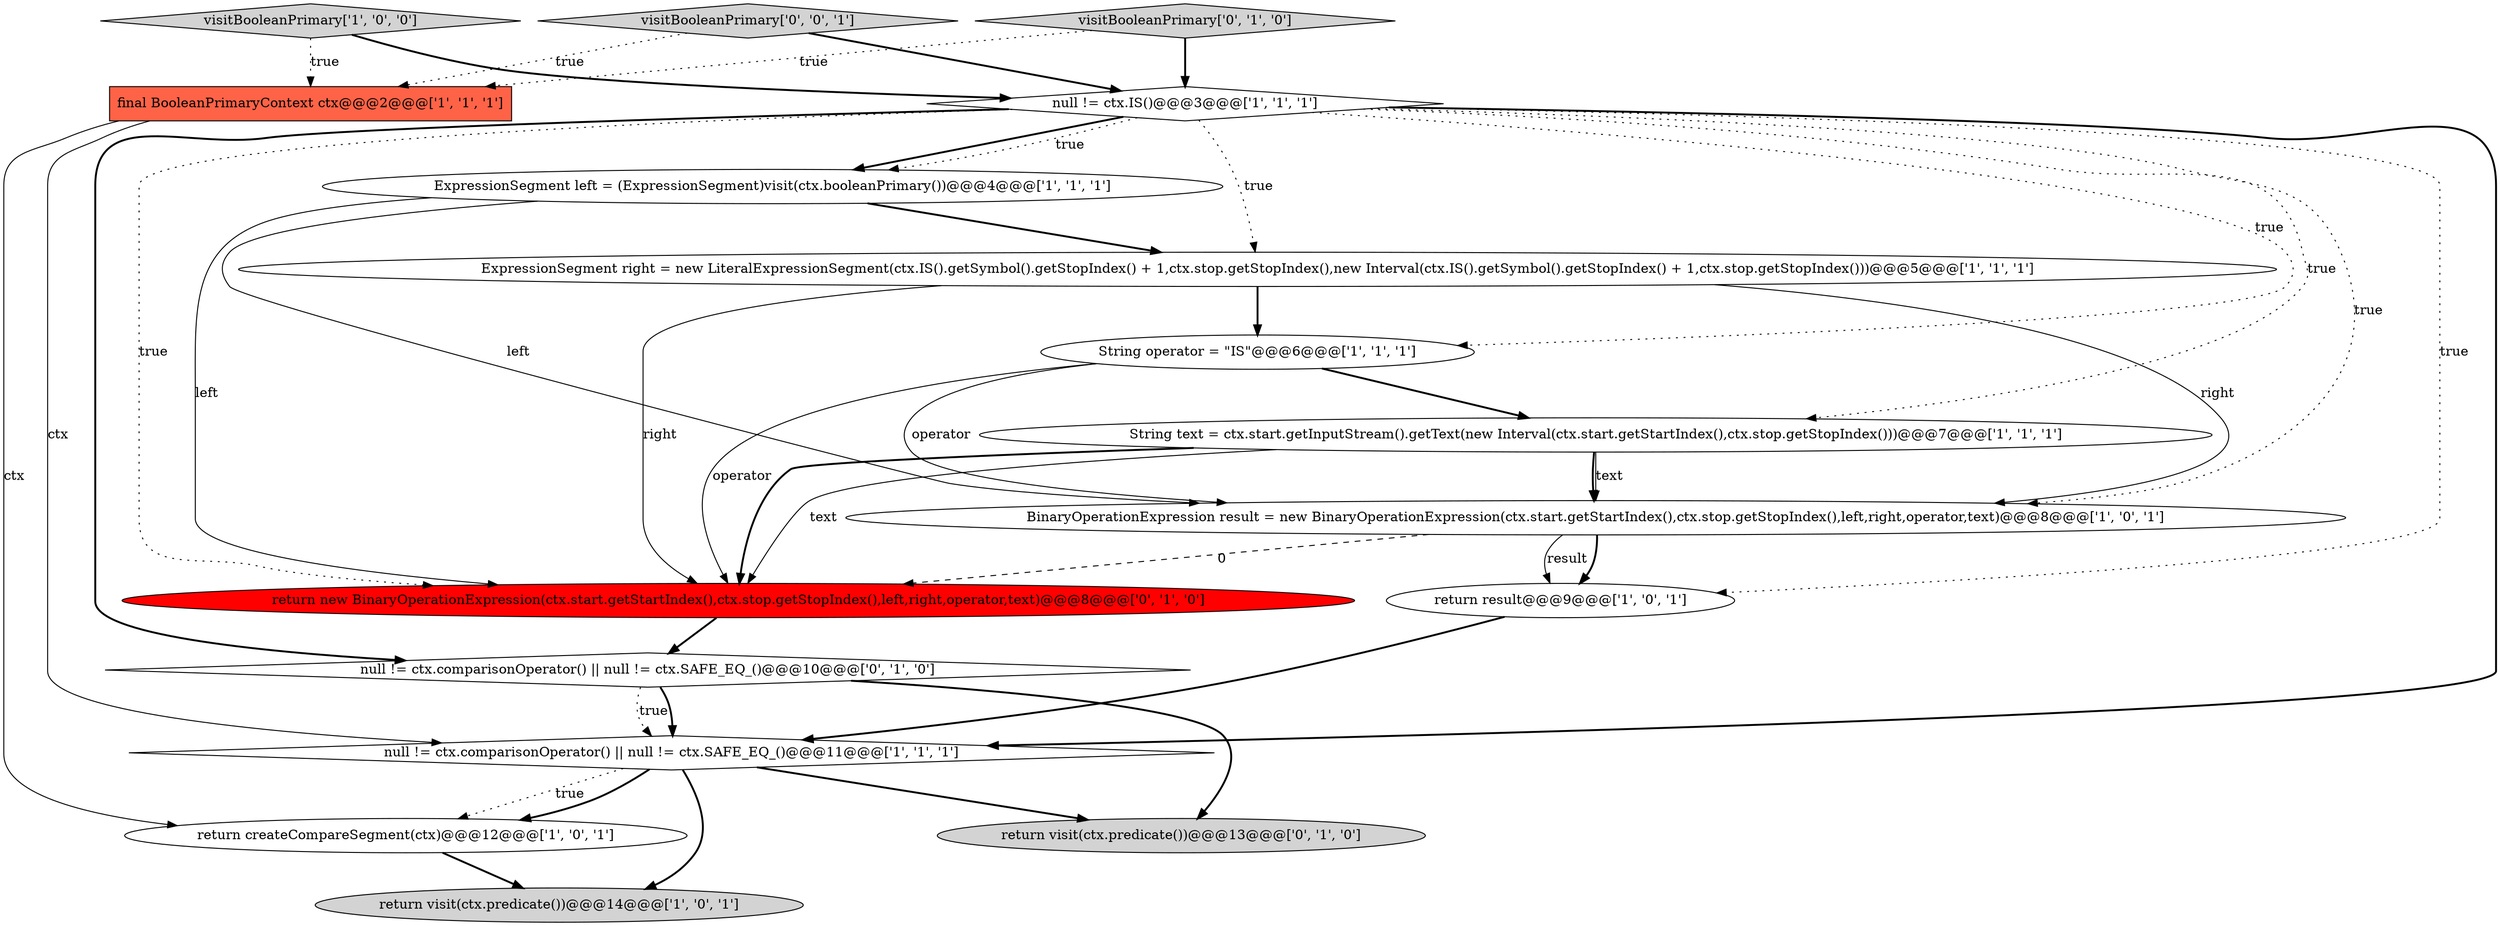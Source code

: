 digraph {
1 [style = filled, label = "return visit(ctx.predicate())@@@14@@@['1', '0', '1']", fillcolor = lightgray, shape = ellipse image = "AAA0AAABBB1BBB"];
5 [style = filled, label = "ExpressionSegment right = new LiteralExpressionSegment(ctx.IS().getSymbol().getStopIndex() + 1,ctx.stop.getStopIndex(),new Interval(ctx.IS().getSymbol().getStopIndex() + 1,ctx.stop.getStopIndex()))@@@5@@@['1', '1', '1']", fillcolor = white, shape = ellipse image = "AAA0AAABBB1BBB"];
2 [style = filled, label = "return result@@@9@@@['1', '0', '1']", fillcolor = white, shape = ellipse image = "AAA0AAABBB1BBB"];
0 [style = filled, label = "BinaryOperationExpression result = new BinaryOperationExpression(ctx.start.getStartIndex(),ctx.stop.getStopIndex(),left,right,operator,text)@@@8@@@['1', '0', '1']", fillcolor = white, shape = ellipse image = "AAA0AAABBB1BBB"];
3 [style = filled, label = "null != ctx.comparisonOperator() || null != ctx.SAFE_EQ_()@@@11@@@['1', '1', '1']", fillcolor = white, shape = diamond image = "AAA0AAABBB1BBB"];
7 [style = filled, label = "final BooleanPrimaryContext ctx@@@2@@@['1', '1', '1']", fillcolor = tomato, shape = box image = "AAA0AAABBB1BBB"];
4 [style = filled, label = "visitBooleanPrimary['1', '0', '0']", fillcolor = lightgray, shape = diamond image = "AAA0AAABBB1BBB"];
10 [style = filled, label = "String text = ctx.start.getInputStream().getText(new Interval(ctx.start.getStartIndex(),ctx.stop.getStopIndex()))@@@7@@@['1', '1', '1']", fillcolor = white, shape = ellipse image = "AAA0AAABBB1BBB"];
13 [style = filled, label = "visitBooleanPrimary['0', '1', '0']", fillcolor = lightgray, shape = diamond image = "AAA0AAABBB2BBB"];
16 [style = filled, label = "visitBooleanPrimary['0', '0', '1']", fillcolor = lightgray, shape = diamond image = "AAA0AAABBB3BBB"];
15 [style = filled, label = "return new BinaryOperationExpression(ctx.start.getStartIndex(),ctx.stop.getStopIndex(),left,right,operator,text)@@@8@@@['0', '1', '0']", fillcolor = red, shape = ellipse image = "AAA1AAABBB2BBB"];
14 [style = filled, label = "return visit(ctx.predicate())@@@13@@@['0', '1', '0']", fillcolor = lightgray, shape = ellipse image = "AAA0AAABBB2BBB"];
8 [style = filled, label = "null != ctx.IS()@@@3@@@['1', '1', '1']", fillcolor = white, shape = diamond image = "AAA0AAABBB1BBB"];
9 [style = filled, label = "String operator = \"IS\"@@@6@@@['1', '1', '1']", fillcolor = white, shape = ellipse image = "AAA0AAABBB1BBB"];
11 [style = filled, label = "return createCompareSegment(ctx)@@@12@@@['1', '0', '1']", fillcolor = white, shape = ellipse image = "AAA0AAABBB1BBB"];
6 [style = filled, label = "ExpressionSegment left = (ExpressionSegment)visit(ctx.booleanPrimary())@@@4@@@['1', '1', '1']", fillcolor = white, shape = ellipse image = "AAA0AAABBB1BBB"];
12 [style = filled, label = "null != ctx.comparisonOperator() || null != ctx.SAFE_EQ_()@@@10@@@['0', '1', '0']", fillcolor = white, shape = diamond image = "AAA0AAABBB2BBB"];
7->3 [style = solid, label="ctx"];
5->15 [style = solid, label="right"];
3->11 [style = dotted, label="true"];
12->3 [style = dotted, label="true"];
10->15 [style = bold, label=""];
5->9 [style = bold, label=""];
3->1 [style = bold, label=""];
16->8 [style = bold, label=""];
11->1 [style = bold, label=""];
8->2 [style = dotted, label="true"];
6->0 [style = solid, label="left"];
2->3 [style = bold, label=""];
0->2 [style = bold, label=""];
8->3 [style = bold, label=""];
3->14 [style = bold, label=""];
10->15 [style = solid, label="text"];
3->11 [style = bold, label=""];
4->7 [style = dotted, label="true"];
8->15 [style = dotted, label="true"];
0->15 [style = dashed, label="0"];
8->6 [style = bold, label=""];
13->7 [style = dotted, label="true"];
9->10 [style = bold, label=""];
8->10 [style = dotted, label="true"];
0->2 [style = solid, label="result"];
5->0 [style = solid, label="right"];
16->7 [style = dotted, label="true"];
6->5 [style = bold, label=""];
8->6 [style = dotted, label="true"];
8->5 [style = dotted, label="true"];
9->0 [style = solid, label="operator"];
10->0 [style = bold, label=""];
6->15 [style = solid, label="left"];
12->14 [style = bold, label=""];
4->8 [style = bold, label=""];
10->0 [style = solid, label="text"];
8->0 [style = dotted, label="true"];
15->12 [style = bold, label=""];
12->3 [style = bold, label=""];
8->9 [style = dotted, label="true"];
7->11 [style = solid, label="ctx"];
13->8 [style = bold, label=""];
9->15 [style = solid, label="operator"];
8->12 [style = bold, label=""];
}
